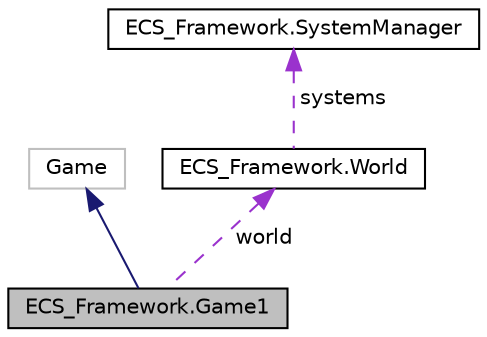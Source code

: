 digraph "ECS_Framework.Game1"
{
 // LATEX_PDF_SIZE
  edge [fontname="Helvetica",fontsize="10",labelfontname="Helvetica",labelfontsize="10"];
  node [fontname="Helvetica",fontsize="10",shape=record];
  Node1 [label="ECS_Framework.Game1",height=0.2,width=0.4,color="black", fillcolor="grey75", style="filled", fontcolor="black",tooltip="The main game class."];
  Node2 -> Node1 [dir="back",color="midnightblue",fontsize="10",style="solid",fontname="Helvetica"];
  Node2 [label="Game",height=0.2,width=0.4,color="grey75", fillcolor="white", style="filled",tooltip=" "];
  Node3 -> Node1 [dir="back",color="darkorchid3",fontsize="10",style="dashed",label=" world" ,fontname="Helvetica"];
  Node3 [label="ECS_Framework.World",height=0.2,width=0.4,color="black", fillcolor="white", style="filled",URL="$classECS__Framework_1_1World.html",tooltip="Represents the game world and manages loading and updating levels."];
  Node4 -> Node3 [dir="back",color="darkorchid3",fontsize="10",style="dashed",label=" systems" ,fontname="Helvetica"];
  Node4 [label="ECS_Framework.SystemManager",height=0.2,width=0.4,color="black", fillcolor="white", style="filled",URL="$structECS__Framework_1_1SystemManager.html",tooltip="Manages a collection of systems and provides methods to add, remove, update and draw entities through..."];
}
